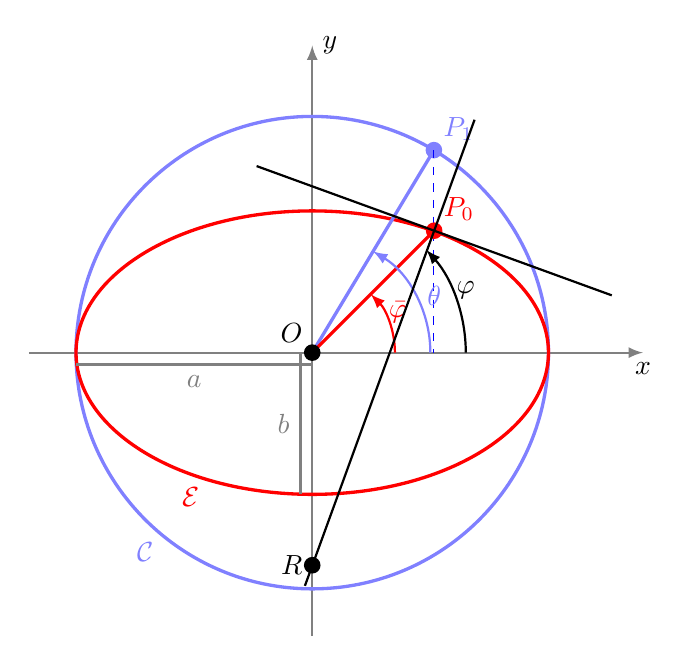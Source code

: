\begin{tikzpicture}[scale=3]

% Axes
     \draw[->,>=latex,thick, gray] (-1.2,0)--(1.4,0) node[below,black] {$x$};
     \draw[->,>=latex,thick, gray] (0,-1.2)--(0,1.3) node[right,black] {$y$};  

    \draw[very thick, blue!50] (0,0) circle (1cm); 


     \begin{scope}[yscale=0.6]
        \draw[very thick, red] (0,0) circle (1cm);
      \end{scope}

      \draw[very thick, blue!50] (0,0)--+(59:1) ;
      \fill[blue!50] (59:1) circle (1pt) node[above right] {$P_1$}; 
   
     \draw[blue, dashed]  (59:1)--({cos(59)},0);

     \draw[very thick, red] (0,0)--+(45:0.73) ;
     \fill[red] (45:0.73) circle (1pt) node[above right] {$P_0$}; 


      \draw[->, >=latex, thick,  blue!50] (0:0.5) arc(0:59:0.5) ;
      \node[blue!50] at (25:0.57) {$\theta$};

      \draw[->, >=latex, thick,  red] (0:0.35) arc(0:45:0.35) ;
      \node[red] at (25:0.4) {$\bar\varphi$};

      \draw[->, >=latex, thick,  black] (0:0.65) arc(0:42:0.65) ;
      \node[black] at (22:0.70) {$\varphi$};


     \fill (0:0) circle (1pt) node[above left] {$O$};
%      \draw[very thick, red] (0,0)--+(1,0) node[midway, below]{$a$};
%      \draw[very thick, red] (0,0)--+(0,0.7) node[midway, left]{$b$};

% Tangente et verticale
    \draw[thick]   (45:0.73)--+(160:0.8)--+(160:-0.8);
    \draw[thick]   (45:0.73)--+(70:0.5)--+(70:-1.6);
    \fill (0,-0.9) circle (1pt) node[left] {$R$}; 

      \node[red] at (-130:0.8) {$\mathcal{E}$};
      \node[blue!50] at (-130:1.1) {$\mathcal{C}$};

     \draw[very thick, gray] (0,-0.05)--+(-1,0) node[midway, below]{$a$};
     \draw[very thick, gray] (-0.05,0)--+(0,-0.6) node[midway, left]{$b$};
\end{tikzpicture}
